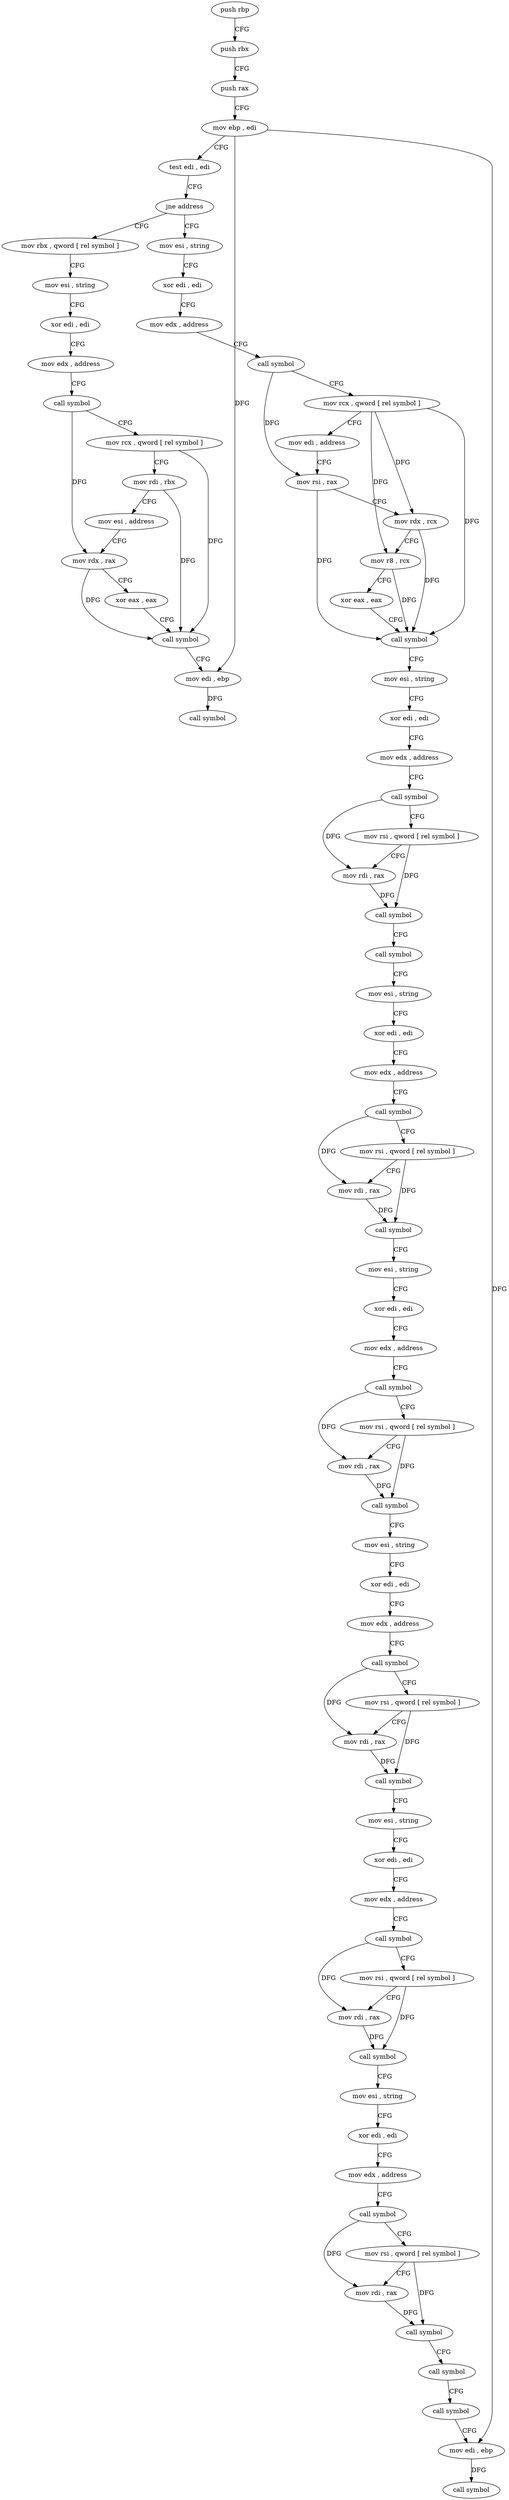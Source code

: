 digraph "func" {
"4205120" [label = "push rbp" ]
"4205121" [label = "push rbx" ]
"4205122" [label = "push rax" ]
"4205123" [label = "mov ebp , edi" ]
"4205125" [label = "test edi , edi" ]
"4205127" [label = "jne address" ]
"4205392" [label = "mov rbx , qword [ rel symbol ]" ]
"4205133" [label = "mov esi , string" ]
"4205399" [label = "mov esi , string" ]
"4205404" [label = "xor edi , edi" ]
"4205406" [label = "mov edx , address" ]
"4205411" [label = "call symbol" ]
"4205416" [label = "mov rcx , qword [ rel symbol ]" ]
"4205423" [label = "mov rdi , rbx" ]
"4205426" [label = "mov esi , address" ]
"4205431" [label = "mov rdx , rax" ]
"4205434" [label = "xor eax , eax" ]
"4205436" [label = "call symbol" ]
"4205441" [label = "mov edi , ebp" ]
"4205443" [label = "call symbol" ]
"4205138" [label = "xor edi , edi" ]
"4205140" [label = "mov edx , address" ]
"4205145" [label = "call symbol" ]
"4205150" [label = "mov rcx , qword [ rel symbol ]" ]
"4205157" [label = "mov edi , address" ]
"4205162" [label = "mov rsi , rax" ]
"4205165" [label = "mov rdx , rcx" ]
"4205168" [label = "mov r8 , rcx" ]
"4205171" [label = "xor eax , eax" ]
"4205173" [label = "call symbol" ]
"4205178" [label = "mov esi , string" ]
"4205183" [label = "xor edi , edi" ]
"4205185" [label = "mov edx , address" ]
"4205190" [label = "call symbol" ]
"4205195" [label = "mov rsi , qword [ rel symbol ]" ]
"4205202" [label = "mov rdi , rax" ]
"4205205" [label = "call symbol" ]
"4205210" [label = "call symbol" ]
"4205215" [label = "mov esi , string" ]
"4205220" [label = "xor edi , edi" ]
"4205222" [label = "mov edx , address" ]
"4205227" [label = "call symbol" ]
"4205232" [label = "mov rsi , qword [ rel symbol ]" ]
"4205239" [label = "mov rdi , rax" ]
"4205242" [label = "call symbol" ]
"4205247" [label = "mov esi , string" ]
"4205252" [label = "xor edi , edi" ]
"4205254" [label = "mov edx , address" ]
"4205259" [label = "call symbol" ]
"4205264" [label = "mov rsi , qword [ rel symbol ]" ]
"4205271" [label = "mov rdi , rax" ]
"4205274" [label = "call symbol" ]
"4205279" [label = "mov esi , string" ]
"4205284" [label = "xor edi , edi" ]
"4205286" [label = "mov edx , address" ]
"4205291" [label = "call symbol" ]
"4205296" [label = "mov rsi , qword [ rel symbol ]" ]
"4205303" [label = "mov rdi , rax" ]
"4205306" [label = "call symbol" ]
"4205311" [label = "mov esi , string" ]
"4205316" [label = "xor edi , edi" ]
"4205318" [label = "mov edx , address" ]
"4205323" [label = "call symbol" ]
"4205328" [label = "mov rsi , qword [ rel symbol ]" ]
"4205335" [label = "mov rdi , rax" ]
"4205338" [label = "call symbol" ]
"4205343" [label = "mov esi , string" ]
"4205348" [label = "xor edi , edi" ]
"4205350" [label = "mov edx , address" ]
"4205355" [label = "call symbol" ]
"4205360" [label = "mov rsi , qword [ rel symbol ]" ]
"4205367" [label = "mov rdi , rax" ]
"4205370" [label = "call symbol" ]
"4205375" [label = "call symbol" ]
"4205380" [label = "call symbol" ]
"4205385" [label = "mov edi , ebp" ]
"4205387" [label = "call symbol" ]
"4205120" -> "4205121" [ label = "CFG" ]
"4205121" -> "4205122" [ label = "CFG" ]
"4205122" -> "4205123" [ label = "CFG" ]
"4205123" -> "4205125" [ label = "CFG" ]
"4205123" -> "4205441" [ label = "DFG" ]
"4205123" -> "4205385" [ label = "DFG" ]
"4205125" -> "4205127" [ label = "CFG" ]
"4205127" -> "4205392" [ label = "CFG" ]
"4205127" -> "4205133" [ label = "CFG" ]
"4205392" -> "4205399" [ label = "CFG" ]
"4205133" -> "4205138" [ label = "CFG" ]
"4205399" -> "4205404" [ label = "CFG" ]
"4205404" -> "4205406" [ label = "CFG" ]
"4205406" -> "4205411" [ label = "CFG" ]
"4205411" -> "4205416" [ label = "CFG" ]
"4205411" -> "4205431" [ label = "DFG" ]
"4205416" -> "4205423" [ label = "CFG" ]
"4205416" -> "4205436" [ label = "DFG" ]
"4205423" -> "4205426" [ label = "CFG" ]
"4205423" -> "4205436" [ label = "DFG" ]
"4205426" -> "4205431" [ label = "CFG" ]
"4205431" -> "4205434" [ label = "CFG" ]
"4205431" -> "4205436" [ label = "DFG" ]
"4205434" -> "4205436" [ label = "CFG" ]
"4205436" -> "4205441" [ label = "CFG" ]
"4205441" -> "4205443" [ label = "DFG" ]
"4205138" -> "4205140" [ label = "CFG" ]
"4205140" -> "4205145" [ label = "CFG" ]
"4205145" -> "4205150" [ label = "CFG" ]
"4205145" -> "4205162" [ label = "DFG" ]
"4205150" -> "4205157" [ label = "CFG" ]
"4205150" -> "4205165" [ label = "DFG" ]
"4205150" -> "4205168" [ label = "DFG" ]
"4205150" -> "4205173" [ label = "DFG" ]
"4205157" -> "4205162" [ label = "CFG" ]
"4205162" -> "4205165" [ label = "CFG" ]
"4205162" -> "4205173" [ label = "DFG" ]
"4205165" -> "4205168" [ label = "CFG" ]
"4205165" -> "4205173" [ label = "DFG" ]
"4205168" -> "4205171" [ label = "CFG" ]
"4205168" -> "4205173" [ label = "DFG" ]
"4205171" -> "4205173" [ label = "CFG" ]
"4205173" -> "4205178" [ label = "CFG" ]
"4205178" -> "4205183" [ label = "CFG" ]
"4205183" -> "4205185" [ label = "CFG" ]
"4205185" -> "4205190" [ label = "CFG" ]
"4205190" -> "4205195" [ label = "CFG" ]
"4205190" -> "4205202" [ label = "DFG" ]
"4205195" -> "4205202" [ label = "CFG" ]
"4205195" -> "4205205" [ label = "DFG" ]
"4205202" -> "4205205" [ label = "DFG" ]
"4205205" -> "4205210" [ label = "CFG" ]
"4205210" -> "4205215" [ label = "CFG" ]
"4205215" -> "4205220" [ label = "CFG" ]
"4205220" -> "4205222" [ label = "CFG" ]
"4205222" -> "4205227" [ label = "CFG" ]
"4205227" -> "4205232" [ label = "CFG" ]
"4205227" -> "4205239" [ label = "DFG" ]
"4205232" -> "4205239" [ label = "CFG" ]
"4205232" -> "4205242" [ label = "DFG" ]
"4205239" -> "4205242" [ label = "DFG" ]
"4205242" -> "4205247" [ label = "CFG" ]
"4205247" -> "4205252" [ label = "CFG" ]
"4205252" -> "4205254" [ label = "CFG" ]
"4205254" -> "4205259" [ label = "CFG" ]
"4205259" -> "4205264" [ label = "CFG" ]
"4205259" -> "4205271" [ label = "DFG" ]
"4205264" -> "4205271" [ label = "CFG" ]
"4205264" -> "4205274" [ label = "DFG" ]
"4205271" -> "4205274" [ label = "DFG" ]
"4205274" -> "4205279" [ label = "CFG" ]
"4205279" -> "4205284" [ label = "CFG" ]
"4205284" -> "4205286" [ label = "CFG" ]
"4205286" -> "4205291" [ label = "CFG" ]
"4205291" -> "4205296" [ label = "CFG" ]
"4205291" -> "4205303" [ label = "DFG" ]
"4205296" -> "4205303" [ label = "CFG" ]
"4205296" -> "4205306" [ label = "DFG" ]
"4205303" -> "4205306" [ label = "DFG" ]
"4205306" -> "4205311" [ label = "CFG" ]
"4205311" -> "4205316" [ label = "CFG" ]
"4205316" -> "4205318" [ label = "CFG" ]
"4205318" -> "4205323" [ label = "CFG" ]
"4205323" -> "4205328" [ label = "CFG" ]
"4205323" -> "4205335" [ label = "DFG" ]
"4205328" -> "4205335" [ label = "CFG" ]
"4205328" -> "4205338" [ label = "DFG" ]
"4205335" -> "4205338" [ label = "DFG" ]
"4205338" -> "4205343" [ label = "CFG" ]
"4205343" -> "4205348" [ label = "CFG" ]
"4205348" -> "4205350" [ label = "CFG" ]
"4205350" -> "4205355" [ label = "CFG" ]
"4205355" -> "4205360" [ label = "CFG" ]
"4205355" -> "4205367" [ label = "DFG" ]
"4205360" -> "4205367" [ label = "CFG" ]
"4205360" -> "4205370" [ label = "DFG" ]
"4205367" -> "4205370" [ label = "DFG" ]
"4205370" -> "4205375" [ label = "CFG" ]
"4205375" -> "4205380" [ label = "CFG" ]
"4205380" -> "4205385" [ label = "CFG" ]
"4205385" -> "4205387" [ label = "DFG" ]
}
